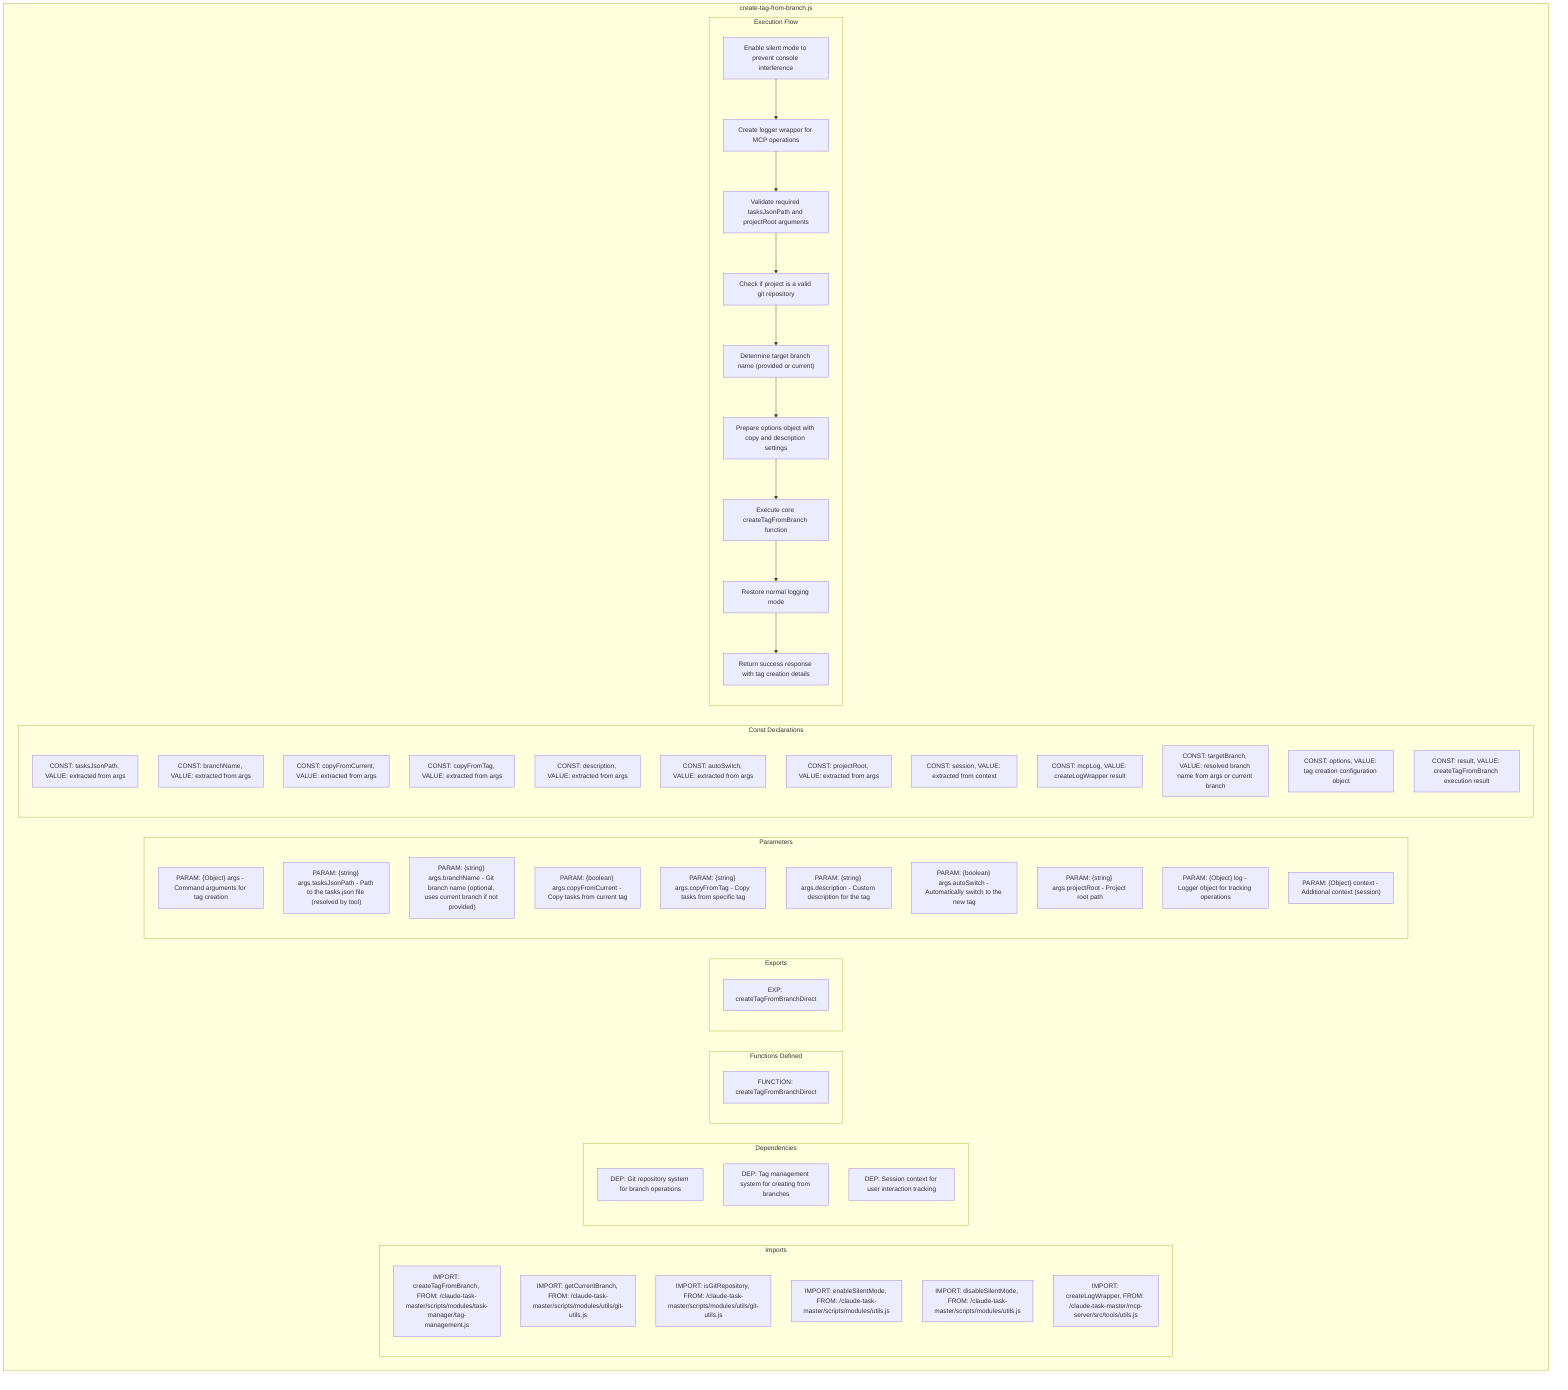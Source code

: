 flowchart TB
    subgraph Imports["Imports"]
        I1["IMPORT: createTagFromBranch, FROM: /claude-task-master/scripts/modules/task-manager/tag-management.js"]
        I2["IMPORT: getCurrentBranch, FROM: /claude-task-master/scripts/modules/utils/git-utils.js"]
        I3["IMPORT: isGitRepository, FROM: /claude-task-master/scripts/modules/utils/git-utils.js"]
        I4["IMPORT: enableSilentMode, FROM: /claude-task-master/scripts/modules/utils.js"]
        I5["IMPORT: disableSilentMode, FROM: /claude-task-master/scripts/modules/utils.js"]
        I6["IMPORT: createLogWrapper, FROM: /claude-task-master/mcp-server/src/tools/utils.js"]
    end
    
    subgraph Dependencies["Dependencies"]
        D1["DEP: Git repository system for branch operations"]
        D2["DEP: Tag management system for creating from branches"]
        D3["DEP: Session context for user interaction tracking"]
    end
    
    subgraph FunctionsDefined["Functions Defined"]
        FU1["FUNCTION: createTagFromBranchDirect"]
    end
    
    subgraph Exports["Exports"]
        E1["EXP: createTagFromBranchDirect"]
    end
    
    subgraph Parameters["Parameters"]
        P1["PARAM: {Object} args - Command arguments for tag creation"]
        P2["PARAM: {string} args.tasksJsonPath - Path to the tasks.json file (resolved by tool)"]
        P3["PARAM: {string} args.branchName - Git branch name (optional, uses current branch if not provided)"]
        P4["PARAM: {boolean} args.copyFromCurrent - Copy tasks from current tag"]
        P5["PARAM: {string} args.copyFromTag - Copy tasks from specific tag"]
        P6["PARAM: {string} args.description - Custom description for the tag"]
        P7["PARAM: {boolean} args.autoSwitch - Automatically switch to the new tag"]
        P8["PARAM: {string} args.projectRoot - Project root path"]
        P9["PARAM: {Object} log - Logger object for tracking operations"]
        P10["PARAM: {Object} context - Additional context (session)"]
    end
    
    subgraph Constants["Const Declarations"]
        C1["CONST: tasksJsonPath, VALUE: extracted from args"]
        C2["CONST: branchName, VALUE: extracted from args"]
        C3["CONST: copyFromCurrent, VALUE: extracted from args"]
        C4["CONST: copyFromTag, VALUE: extracted from args"]
        C5["CONST: description, VALUE: extracted from args"]
        C6["CONST: autoSwitch, VALUE: extracted from args"]
        C7["CONST: projectRoot, VALUE: extracted from args"]
        C8["CONST: session, VALUE: extracted from context"]
        C9["CONST: mcpLog, VALUE: createLogWrapper result"]
        C10["CONST: targetBranch, VALUE: resolved branch name from args or current branch"]
        C11["CONST: options, VALUE: tag creation configuration object"]
        C12["CONST: result, VALUE: createTagFromBranch execution result"]
    end
    
    subgraph ExecutionFlow["Execution Flow"]
        FL1["Enable silent mode to prevent console interference"]
        FL2["Create logger wrapper for MCP operations"]
        FL3["Validate required tasksJsonPath and projectRoot arguments"]
        FL4["Check if project is a valid git repository"]
        FL5["Determine target branch name (provided or current)"]
        FL6["Prepare options object with copy and description settings"]
        FL7["Execute core createTagFromBranch function"]
        FL8["Restore normal logging mode"]
        FL9["Return success response with tag creation details"]
    end
    
    subgraph createTagFromBranch["create-tag-from-branch.js"]
        Imports
        Dependencies
        FunctionsDefined
        Exports
        Parameters
        Constants
        ExecutionFlow
    end
    
    FL1 --> FL2
    FL2 --> FL3
    FL3 --> FL4
    FL4 --> FL5
    FL5 --> FL6
    FL6 --> FL7
    FL7 --> FL8
    FL8 --> FL9